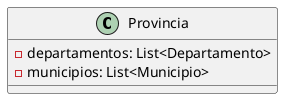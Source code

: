 @startuml
'https://plantuml.com/class-diagram

class Provincia {
  - departamentos: List<Departamento>
  - municipios: List<Municipio>
}

@enduml